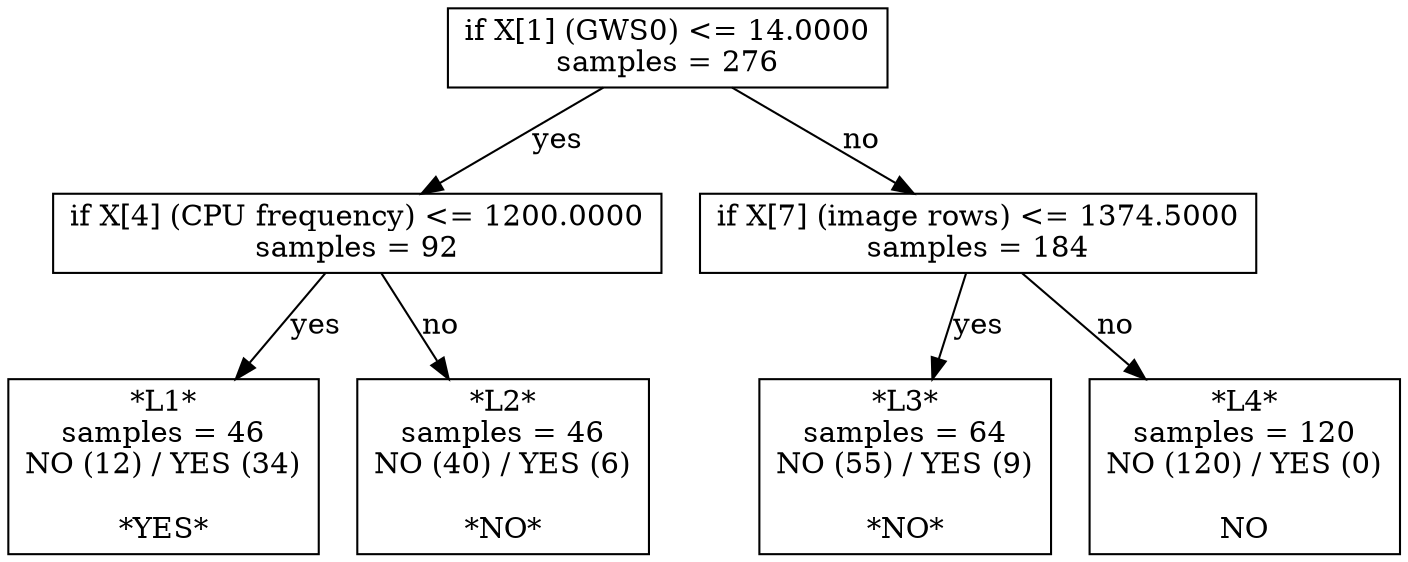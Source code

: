 digraph Tree {
0 [label="if X[1] (GWS0) <= 14.0000\nsamples = 276", shape="box"] ;
1 [label="if X[4] (CPU frequency) <= 1200.0000\nsamples = 92", shape="box"] ;
0 -> 1 [label="yes"];
2 [label="*L1*\nsamples = 46\nNO (12) / YES (34)\n\n*YES*", shape="box"] ;
1 -> 2 [label="yes"];
3 [label="*L2*\nsamples = 46\nNO (40) / YES (6)\n\n*NO*", shape="box"] ;
1 -> 3 [label="no"];
4 [label="if X[7] (image rows) <= 1374.5000\nsamples = 184", shape="box"] ;
0 -> 4 [label="no"];
5 [label="*L3*\nsamples = 64\nNO (55) / YES (9)\n\n*NO*", shape="box"] ;
4 -> 5 [label="yes"];
6 [label="*L4*\nsamples = 120\nNO (120) / YES (0)\n\nNO", shape="box"] ;
4 -> 6 [label="no"];
}
